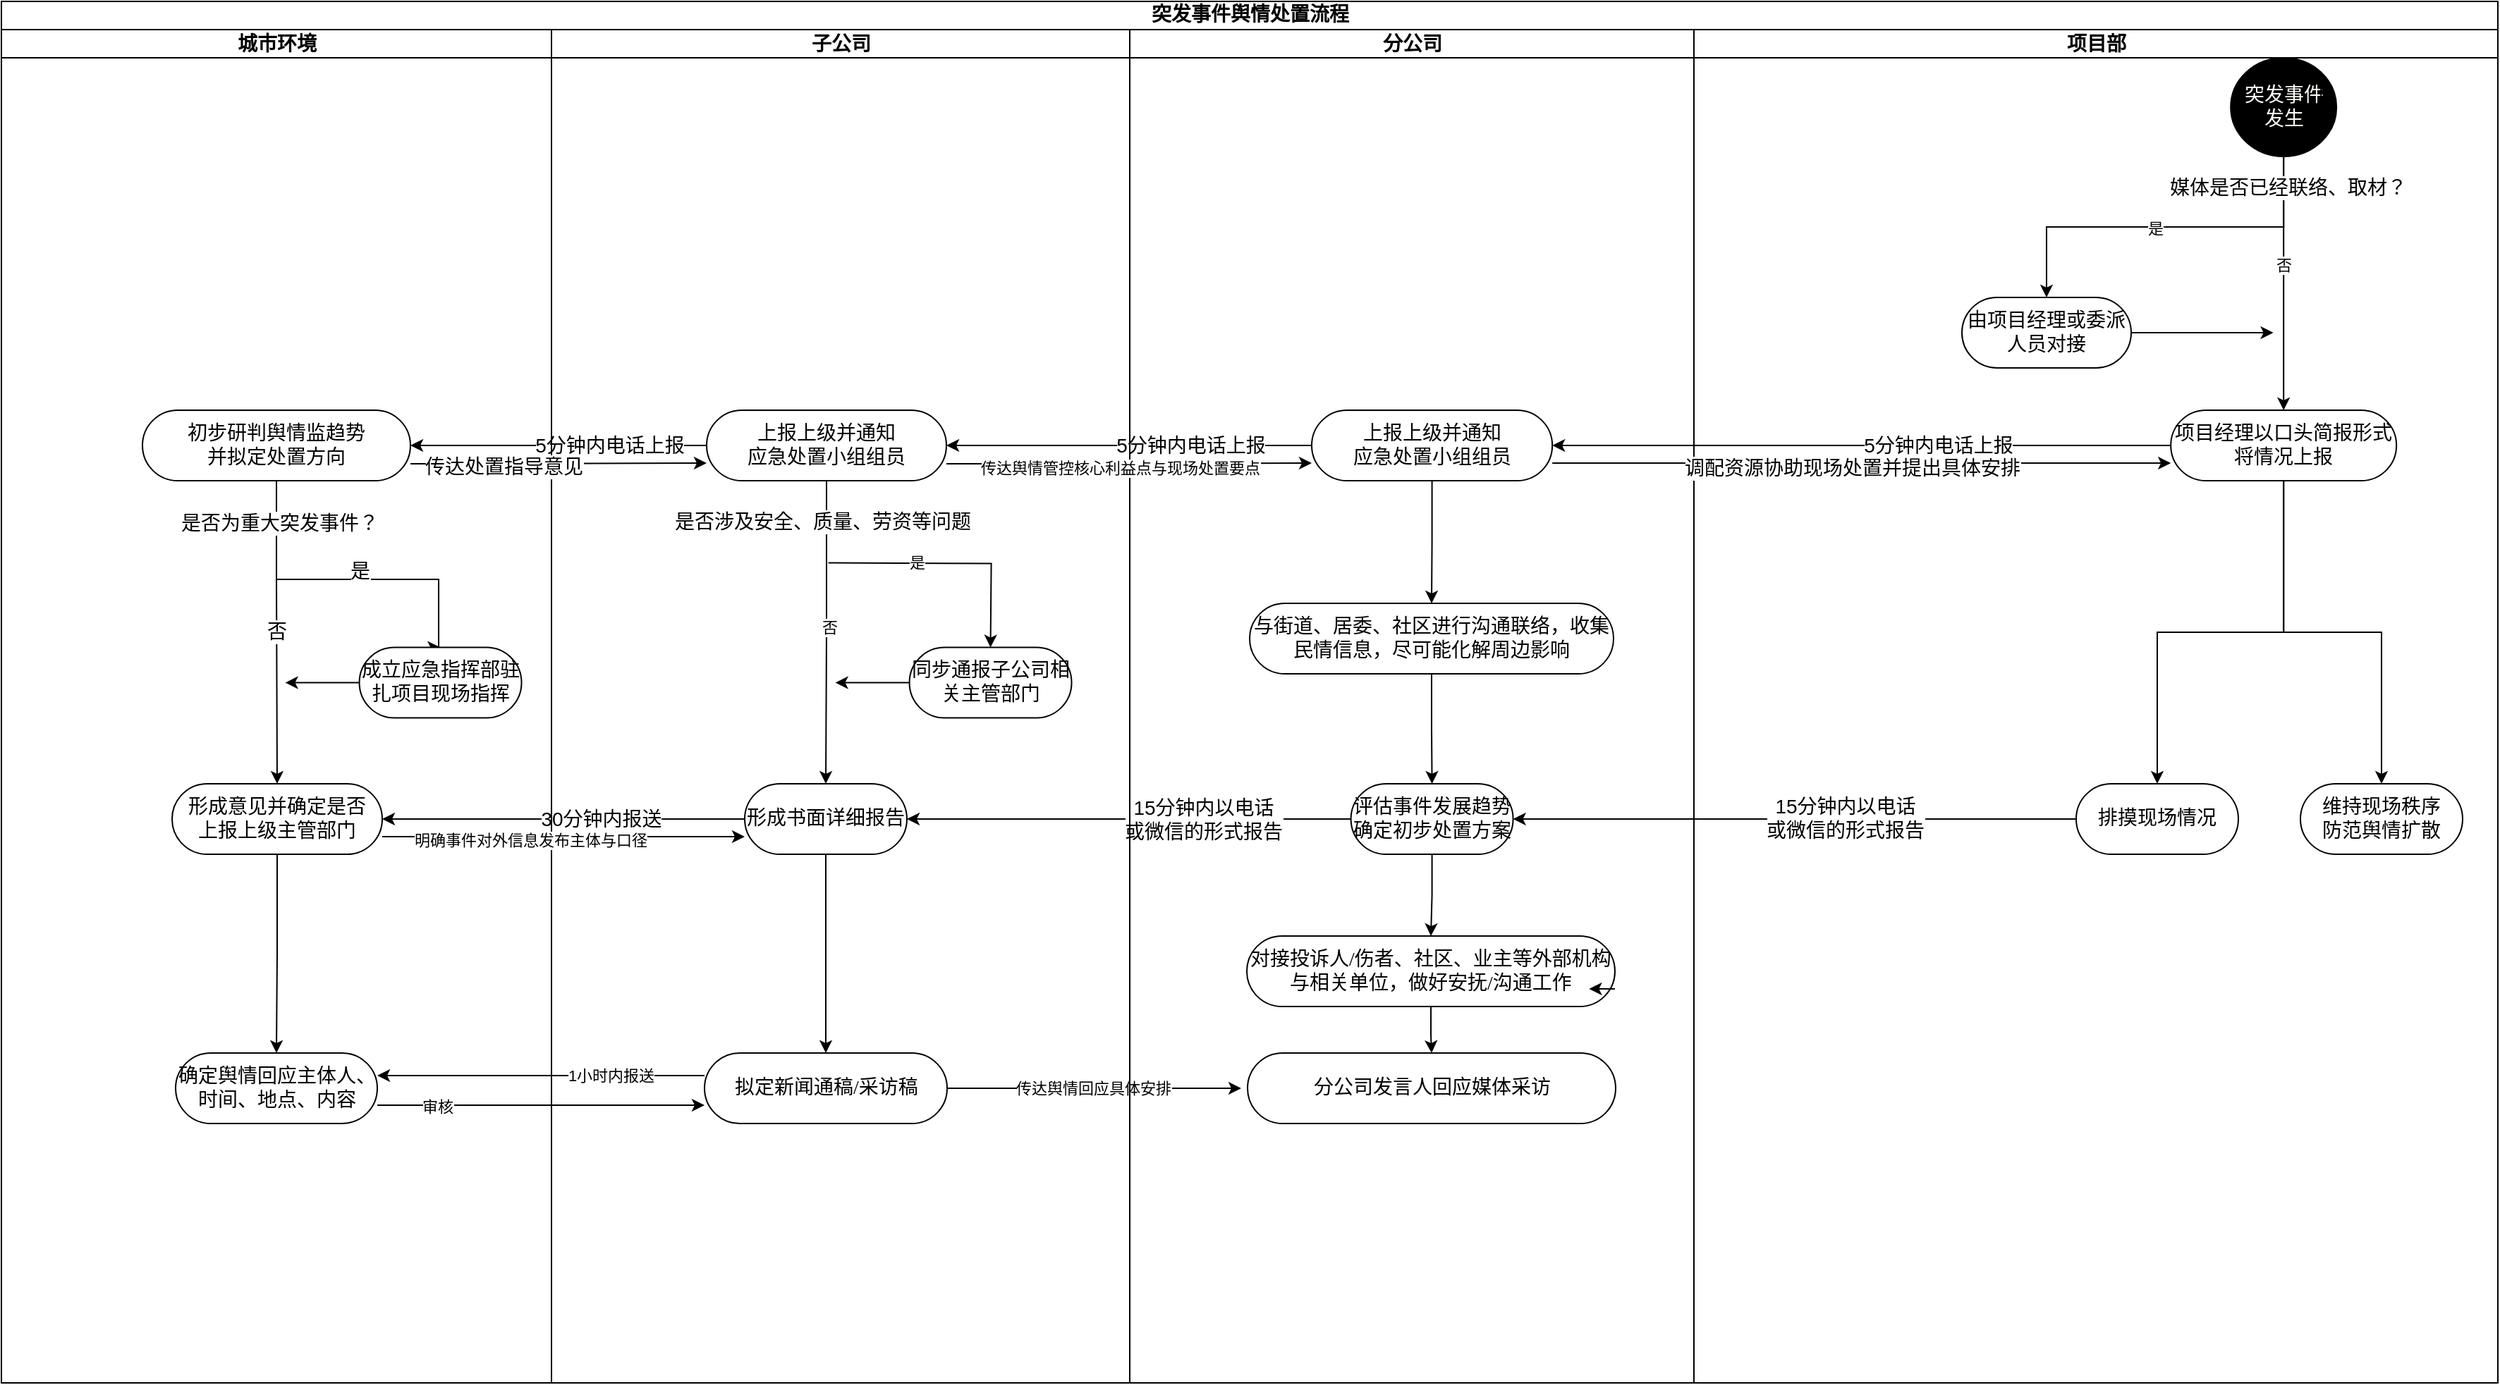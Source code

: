 <mxfile version="21.6.7" type="github">
  <diagram name="Page-1" id="0783ab3e-0a74-02c8-0abd-f7b4e66b4bec">
    <mxGraphModel dx="1644" dy="874" grid="0" gridSize="10" guides="1" tooltips="1" connect="1" arrows="1" fold="1" page="1" pageScale="1" pageWidth="850" pageHeight="1100" background="none" math="0" shadow="0">
      <root>
        <mxCell id="0" />
        <mxCell id="1" parent="0" />
        <mxCell id="1c1d494c118603dd-1" value="突发事件舆情处置流程" style="swimlane;html=1;childLayout=stackLayout;startSize=20;rounded=0;shadow=0;comic=0;labelBackgroundColor=none;strokeWidth=1;fontFamily=Verdana;fontSize=14;align=center;" parent="1" vertex="1">
          <mxGeometry x="40" y="10" width="1770" height="980" as="geometry" />
        </mxCell>
        <mxCell id="oOQ63VLb-OkWk4r61rTC-32" style="edgeStyle=orthogonalEdgeStyle;rounded=0;orthogonalLoop=1;jettySize=auto;html=1;entryX=1;entryY=0.5;entryDx=0;entryDy=0;fontSize=14;spacing=0;" parent="1c1d494c118603dd-1" source="oOQ63VLb-OkWk4r61rTC-26" target="oOQ63VLb-OkWk4r61rTC-29" edge="1">
          <mxGeometry relative="1" as="geometry" />
        </mxCell>
        <mxCell id="oOQ63VLb-OkWk4r61rTC-48" value="5分钟内电话上报" style="edgeLabel;html=1;align=center;verticalAlign=middle;resizable=0;points=[];fontSize=14;spacing=0;" parent="oOQ63VLb-OkWk4r61rTC-32" vertex="1" connectable="0">
          <mxGeometry x="-0.356" y="1" relative="1" as="geometry">
            <mxPoint x="-24" y="-1" as="offset" />
          </mxGeometry>
        </mxCell>
        <mxCell id="oOQ63VLb-OkWk4r61rTC-34" style="edgeStyle=orthogonalEdgeStyle;rounded=0;orthogonalLoop=1;jettySize=auto;html=1;exitX=0;exitY=0.5;exitDx=0;exitDy=0;entryX=1;entryY=0.5;entryDx=0;entryDy=0;fontSize=14;spacing=0;" parent="1c1d494c118603dd-1" source="oOQ63VLb-OkWk4r61rTC-30" target="oOQ63VLb-OkWk4r61rTC-31" edge="1">
          <mxGeometry relative="1" as="geometry" />
        </mxCell>
        <mxCell id="oOQ63VLb-OkWk4r61rTC-50" value="5分钟内电话上报" style="edgeLabel;html=1;align=center;verticalAlign=middle;resizable=0;points=[];fontSize=14;spacing=0;" parent="oOQ63VLb-OkWk4r61rTC-34" vertex="1" connectable="0">
          <mxGeometry x="-0.195" relative="1" as="geometry">
            <mxPoint x="15" as="offset" />
          </mxGeometry>
        </mxCell>
        <mxCell id="Tv2FIY8ql31G6wODKrf9-86" value="" style="edgeStyle=orthogonalEdgeStyle;rounded=0;orthogonalLoop=1;jettySize=auto;html=1;fontSize=14;spacing=0;" edge="1" parent="1c1d494c118603dd-1" source="oOQ63VLb-OkWk4r61rTC-29" target="oOQ63VLb-OkWk4r61rTC-30">
          <mxGeometry relative="1" as="geometry" />
        </mxCell>
        <mxCell id="Tv2FIY8ql31G6wODKrf9-89" value="5分钟内电话上报" style="edgeLabel;html=1;align=center;verticalAlign=middle;resizable=0;points=[];fontSize=14;" vertex="1" connectable="0" parent="Tv2FIY8ql31G6wODKrf9-86">
          <mxGeometry x="-0.222" y="-1" relative="1" as="geometry">
            <mxPoint x="15" y="1" as="offset" />
          </mxGeometry>
        </mxCell>
        <mxCell id="Tv2FIY8ql31G6wODKrf9-76" style="edgeStyle=orthogonalEdgeStyle;rounded=0;orthogonalLoop=1;jettySize=auto;html=1;entryX=1;entryY=0.5;entryDx=0;entryDy=0;fontSize=14;spacing=0;" edge="1" parent="1c1d494c118603dd-1" source="Tv2FIY8ql31G6wODKrf9-25" target="oOQ63VLb-OkWk4r61rTC-38">
          <mxGeometry relative="1" as="geometry" />
        </mxCell>
        <mxCell id="Tv2FIY8ql31G6wODKrf9-121" value="15分钟内以电话&lt;br style=&quot;border-color: var(--border-color); font-size: 14px;&quot;&gt;&lt;span style=&quot;border-color: var(--border-color); font-size: 14px;&quot;&gt;或微信的形式报告&lt;/span&gt;" style="edgeLabel;html=1;align=center;verticalAlign=middle;resizable=0;points=[];labelBackgroundColor=#FFFFFF;fontSize=14;" vertex="1" connectable="0" parent="Tv2FIY8ql31G6wODKrf9-76">
          <mxGeometry x="-0.142" y="-1" relative="1" as="geometry">
            <mxPoint x="30" y="1" as="offset" />
          </mxGeometry>
        </mxCell>
        <mxCell id="Tv2FIY8ql31G6wODKrf9-27" style="edgeStyle=orthogonalEdgeStyle;rounded=0;orthogonalLoop=1;jettySize=auto;html=1;entryX=1;entryY=0.5;entryDx=0;entryDy=0;fontSize=14;spacing=0;" edge="1" parent="1c1d494c118603dd-1" source="oOQ63VLb-OkWk4r61rTC-43" target="Tv2FIY8ql31G6wODKrf9-25">
          <mxGeometry relative="1" as="geometry" />
        </mxCell>
        <mxCell id="Tv2FIY8ql31G6wODKrf9-75" value="15分钟内以电话&lt;br style=&quot;font-size: 14px;&quot;&gt;或微信的形式报告" style="edgeLabel;html=1;align=center;verticalAlign=middle;resizable=0;points=[];fontSize=14;spacing=0;" vertex="1" connectable="0" parent="Tv2FIY8ql31G6wODKrf9-27">
          <mxGeometry x="-0.176" y="-1" relative="1" as="geometry">
            <mxPoint as="offset" />
          </mxGeometry>
        </mxCell>
        <mxCell id="Tv2FIY8ql31G6wODKrf9-114" value="" style="edgeStyle=orthogonalEdgeStyle;rounded=0;orthogonalLoop=1;jettySize=auto;html=1;" edge="1" parent="1c1d494c118603dd-1" source="oOQ63VLb-OkWk4r61rTC-38" target="Tv2FIY8ql31G6wODKrf9-28">
          <mxGeometry relative="1" as="geometry">
            <mxPoint x="619.5" y="610.0" as="targetPoint" />
            <mxPoint x="957.5" y="610" as="sourcePoint" />
          </mxGeometry>
        </mxCell>
        <mxCell id="Tv2FIY8ql31G6wODKrf9-115" value="30分钟内报送" style="edgeLabel;html=1;align=center;verticalAlign=middle;resizable=0;points=[];fontSize=14;" vertex="1" connectable="0" parent="Tv2FIY8ql31G6wODKrf9-114">
          <mxGeometry x="-0.363" relative="1" as="geometry">
            <mxPoint x="-20" as="offset" />
          </mxGeometry>
        </mxCell>
        <mxCell id="1c1d494c118603dd-2" value="城市环境" style="swimlane;html=1;startSize=20;fontSize=14;" parent="1c1d494c118603dd-1" vertex="1">
          <mxGeometry y="20" width="390" height="960" as="geometry" />
        </mxCell>
        <mxCell id="oOQ63VLb-OkWk4r61rTC-39" style="edgeStyle=orthogonalEdgeStyle;rounded=0;orthogonalLoop=1;jettySize=auto;html=1;entryX=0.5;entryY=0;entryDx=0;entryDy=0;exitX=0.5;exitY=1;exitDx=0;exitDy=0;fontSize=14;spacing=0;" parent="1c1d494c118603dd-2" target="oOQ63VLb-OkWk4r61rTC-35" edge="1">
          <mxGeometry relative="1" as="geometry">
            <Array as="points">
              <mxPoint x="195" y="390" />
              <mxPoint x="310" y="390" />
            </Array>
            <mxPoint x="195" y="270" as="sourcePoint" />
            <mxPoint x="310" y="390" as="targetPoint" />
          </mxGeometry>
        </mxCell>
        <mxCell id="oOQ63VLb-OkWk4r61rTC-55" value="是" style="edgeLabel;html=1;align=center;verticalAlign=middle;resizable=0;points=[];fontSize=14;spacing=0;" parent="oOQ63VLb-OkWk4r61rTC-39" vertex="1" connectable="0">
          <mxGeometry x="0.465" y="2" relative="1" as="geometry">
            <mxPoint x="-30" y="-4" as="offset" />
          </mxGeometry>
        </mxCell>
        <mxCell id="oOQ63VLb-OkWk4r61rTC-31" value="初步研判舆情监趋势&lt;br&gt;并拟定处置方向" style="rounded=1;whiteSpace=wrap;html=1;shadow=0;comic=0;labelBackgroundColor=none;strokeWidth=1;fontFamily=Verdana;fontSize=14;align=center;arcSize=50;spacing=0;" parent="1c1d494c118603dd-2" vertex="1">
          <mxGeometry x="100" y="270" width="190" height="50" as="geometry" />
        </mxCell>
        <mxCell id="Tv2FIY8ql31G6wODKrf9-119" style="edgeStyle=orthogonalEdgeStyle;rounded=0;orthogonalLoop=1;jettySize=auto;html=1;" edge="1" parent="1c1d494c118603dd-2" source="oOQ63VLb-OkWk4r61rTC-35">
          <mxGeometry relative="1" as="geometry">
            <mxPoint x="201.27" y="463.28" as="targetPoint" />
          </mxGeometry>
        </mxCell>
        <mxCell id="oOQ63VLb-OkWk4r61rTC-35" value="成立应急指挥部驻扎项目现场指挥" style="rounded=1;whiteSpace=wrap;html=1;shadow=0;comic=0;labelBackgroundColor=none;strokeWidth=1;fontFamily=Verdana;fontSize=14;align=center;arcSize=50;spacing=0;" parent="1c1d494c118603dd-2" vertex="1">
          <mxGeometry x="253.77" y="438.28" width="115" height="50" as="geometry" />
        </mxCell>
        <mxCell id="Tv2FIY8ql31G6wODKrf9-157" style="edgeStyle=orthogonalEdgeStyle;rounded=0;orthogonalLoop=1;jettySize=auto;html=1;exitX=0.5;exitY=1;exitDx=0;exitDy=0;entryX=0.5;entryY=0;entryDx=0;entryDy=0;" edge="1" parent="1c1d494c118603dd-2" source="Tv2FIY8ql31G6wODKrf9-28" target="Tv2FIY8ql31G6wODKrf9-156">
          <mxGeometry relative="1" as="geometry" />
        </mxCell>
        <mxCell id="Tv2FIY8ql31G6wODKrf9-28" value="形成意见并确定是否&lt;br style=&quot;border-color: var(--border-color);&quot;&gt;上报上级主管部门" style="rounded=1;whiteSpace=wrap;html=1;shadow=0;comic=0;labelBackgroundColor=none;strokeWidth=1;fontFamily=Verdana;fontSize=14;align=center;arcSize=50;spacing=0;" vertex="1" parent="1c1d494c118603dd-2">
          <mxGeometry x="121" y="535" width="149" height="50" as="geometry" />
        </mxCell>
        <mxCell id="oOQ63VLb-OkWk4r61rTC-53" style="edgeStyle=orthogonalEdgeStyle;rounded=0;orthogonalLoop=1;jettySize=auto;html=1;entryX=0.5;entryY=0;entryDx=0;entryDy=0;fontSize=14;spacing=0;exitX=0.5;exitY=1;exitDx=0;exitDy=0;" parent="1c1d494c118603dd-2" source="oOQ63VLb-OkWk4r61rTC-31" target="Tv2FIY8ql31G6wODKrf9-28" edge="1">
          <mxGeometry relative="1" as="geometry">
            <mxPoint x="125" y="667" as="targetPoint" />
            <Array as="points">
              <mxPoint x="195" y="390" />
              <mxPoint x="195" y="390" />
            </Array>
          </mxGeometry>
        </mxCell>
        <mxCell id="oOQ63VLb-OkWk4r61rTC-54" value="是否为重大突发事件？" style="edgeLabel;html=1;align=center;verticalAlign=middle;resizable=0;points=[];fontSize=14;spacing=0;" parent="oOQ63VLb-OkWk4r61rTC-53" vertex="1" connectable="0">
          <mxGeometry x="-0.778" y="2" relative="1" as="geometry">
            <mxPoint y="6" as="offset" />
          </mxGeometry>
        </mxCell>
        <mxCell id="oOQ63VLb-OkWk4r61rTC-56" value="否" style="edgeLabel;html=1;align=center;verticalAlign=middle;resizable=0;points=[];fontSize=14;spacing=0;" parent="oOQ63VLb-OkWk4r61rTC-53" vertex="1" connectable="0">
          <mxGeometry x="0.18" y="1" relative="1" as="geometry">
            <mxPoint x="-2" y="-20" as="offset" />
          </mxGeometry>
        </mxCell>
        <mxCell id="Tv2FIY8ql31G6wODKrf9-156" value="确定舆情回应主体人、时间、地点、内容" style="rounded=1;whiteSpace=wrap;html=1;shadow=0;comic=0;labelBackgroundColor=none;strokeWidth=1;fontFamily=Verdana;fontSize=14;align=center;arcSize=50;spacing=0;" vertex="1" parent="1c1d494c118603dd-2">
          <mxGeometry x="123.5" y="726" width="143" height="50" as="geometry" />
        </mxCell>
        <mxCell id="1c1d494c118603dd-3" value="子公司" style="swimlane;html=1;startSize=20;fontSize=14;" parent="1c1d494c118603dd-1" vertex="1">
          <mxGeometry x="390" y="20" width="410" height="960" as="geometry" />
        </mxCell>
        <mxCell id="Tv2FIY8ql31G6wODKrf9-10" style="edgeStyle=orthogonalEdgeStyle;rounded=0;orthogonalLoop=1;jettySize=auto;html=1;entryX=0.5;entryY=0;entryDx=0;entryDy=0;fontSize=14;spacing=0;" edge="1" parent="1c1d494c118603dd-3" source="oOQ63VLb-OkWk4r61rTC-30" target="oOQ63VLb-OkWk4r61rTC-38">
          <mxGeometry relative="1" as="geometry" />
        </mxCell>
        <mxCell id="Tv2FIY8ql31G6wODKrf9-92" value="是否涉及安全、质量、劳资等问题" style="edgeLabel;html=1;align=center;verticalAlign=middle;resizable=0;points=[];fontSize=14;" vertex="1" connectable="0" parent="Tv2FIY8ql31G6wODKrf9-10">
          <mxGeometry x="-0.731" y="-3" relative="1" as="geometry">
            <mxPoint as="offset" />
          </mxGeometry>
        </mxCell>
        <mxCell id="Tv2FIY8ql31G6wODKrf9-94" value="否" style="edgeLabel;html=1;align=center;verticalAlign=middle;resizable=0;points=[];" vertex="1" connectable="0" parent="Tv2FIY8ql31G6wODKrf9-10">
          <mxGeometry x="0.233" relative="1" as="geometry">
            <mxPoint x="2" y="-29" as="offset" />
          </mxGeometry>
        </mxCell>
        <mxCell id="Tv2FIY8ql31G6wODKrf9-91" style="edgeStyle=orthogonalEdgeStyle;rounded=0;orthogonalLoop=1;jettySize=auto;html=1;" edge="1" parent="1c1d494c118603dd-3">
          <mxGeometry relative="1" as="geometry">
            <mxPoint x="196.27" y="378.28" as="sourcePoint" />
            <mxPoint x="311.27" y="438.28" as="targetPoint" />
          </mxGeometry>
        </mxCell>
        <mxCell id="Tv2FIY8ql31G6wODKrf9-93" value="是" style="edgeLabel;html=1;align=center;verticalAlign=middle;resizable=0;points=[];" vertex="1" connectable="0" parent="Tv2FIY8ql31G6wODKrf9-91">
          <mxGeometry x="-0.291" y="1" relative="1" as="geometry">
            <mxPoint as="offset" />
          </mxGeometry>
        </mxCell>
        <mxCell id="oOQ63VLb-OkWk4r61rTC-30" value="上报上级并通知&lt;br style=&quot;border-color: var(--border-color);&quot;&gt;应急处置小组组员" style="rounded=1;whiteSpace=wrap;html=1;shadow=0;comic=0;labelBackgroundColor=none;strokeWidth=1;fontFamily=Verdana;fontSize=14;align=center;arcSize=50;spacing=0;" parent="1c1d494c118603dd-3" vertex="1">
          <mxGeometry x="110" y="270" width="170" height="50" as="geometry" />
        </mxCell>
        <mxCell id="Tv2FIY8ql31G6wODKrf9-103" style="edgeStyle=orthogonalEdgeStyle;rounded=0;orthogonalLoop=1;jettySize=auto;html=1;" edge="1" parent="1c1d494c118603dd-3" source="oOQ63VLb-OkWk4r61rTC-38" target="Tv2FIY8ql31G6wODKrf9-101">
          <mxGeometry relative="1" as="geometry" />
        </mxCell>
        <mxCell id="oOQ63VLb-OkWk4r61rTC-38" value="形成书面详细报告" style="rounded=1;whiteSpace=wrap;html=1;shadow=0;comic=0;labelBackgroundColor=none;strokeWidth=1;fontFamily=Verdana;fontSize=14;align=center;arcSize=50;spacing=0;" parent="1c1d494c118603dd-3" vertex="1">
          <mxGeometry x="137" y="535" width="115" height="50" as="geometry" />
        </mxCell>
        <mxCell id="Tv2FIY8ql31G6wODKrf9-120" style="edgeStyle=orthogonalEdgeStyle;rounded=0;orthogonalLoop=1;jettySize=auto;html=1;" edge="1" parent="1c1d494c118603dd-3" source="Tv2FIY8ql31G6wODKrf9-85">
          <mxGeometry relative="1" as="geometry">
            <mxPoint x="201.27" y="463.28" as="targetPoint" />
          </mxGeometry>
        </mxCell>
        <mxCell id="Tv2FIY8ql31G6wODKrf9-85" value="同步通报子公司相关主管部门" style="rounded=1;whiteSpace=wrap;html=1;shadow=0;comic=0;labelBackgroundColor=none;strokeWidth=1;fontFamily=Verdana;fontSize=14;align=center;arcSize=50;spacing=0;" vertex="1" parent="1c1d494c118603dd-3">
          <mxGeometry x="253.77" y="438.28" width="115" height="50" as="geometry" />
        </mxCell>
        <mxCell id="Tv2FIY8ql31G6wODKrf9-154" style="edgeStyle=orthogonalEdgeStyle;rounded=0;orthogonalLoop=1;jettySize=auto;html=1;" edge="1" parent="1c1d494c118603dd-3" source="Tv2FIY8ql31G6wODKrf9-101">
          <mxGeometry relative="1" as="geometry">
            <mxPoint x="489" y="751" as="targetPoint" />
          </mxGeometry>
        </mxCell>
        <mxCell id="Tv2FIY8ql31G6wODKrf9-166" value="传达舆情回应具体安排" style="edgeLabel;html=1;align=center;verticalAlign=middle;resizable=0;points=[];" vertex="1" connectable="0" parent="Tv2FIY8ql31G6wODKrf9-154">
          <mxGeometry x="-0.302" y="-3" relative="1" as="geometry">
            <mxPoint x="30" y="-3" as="offset" />
          </mxGeometry>
        </mxCell>
        <mxCell id="Tv2FIY8ql31G6wODKrf9-101" value="拟定新闻通稿/采访稿" style="rounded=1;whiteSpace=wrap;html=1;shadow=0;comic=0;labelBackgroundColor=none;strokeWidth=1;fontFamily=Verdana;fontSize=14;align=center;arcSize=50;spacing=0;" vertex="1" parent="1c1d494c118603dd-3">
          <mxGeometry x="108.5" y="726" width="172" height="50" as="geometry" />
        </mxCell>
        <mxCell id="Tv2FIY8ql31G6wODKrf9-159" style="edgeStyle=orthogonalEdgeStyle;rounded=0;orthogonalLoop=1;jettySize=auto;html=1;exitX=0;exitY=0.75;exitDx=0;exitDy=0;entryX=1;entryY=0.75;entryDx=0;entryDy=0;" edge="1" parent="1c1d494c118603dd-3">
          <mxGeometry relative="1" as="geometry">
            <mxPoint x="108.5" y="742" as="sourcePoint" />
            <mxPoint x="-123.5" y="742" as="targetPoint" />
          </mxGeometry>
        </mxCell>
        <mxCell id="Tv2FIY8ql31G6wODKrf9-160" value="1小时内报送" style="edgeLabel;html=1;align=center;verticalAlign=middle;resizable=0;points=[];" vertex="1" connectable="0" parent="Tv2FIY8ql31G6wODKrf9-159">
          <mxGeometry x="0.136" y="1" relative="1" as="geometry">
            <mxPoint x="65" y="-1" as="offset" />
          </mxGeometry>
        </mxCell>
        <mxCell id="Tv2FIY8ql31G6wODKrf9-164" style="edgeStyle=orthogonalEdgeStyle;rounded=0;orthogonalLoop=1;jettySize=auto;html=1;exitX=1;exitY=0.5;exitDx=0;exitDy=0;entryX=0;entryY=0.5;entryDx=0;entryDy=0;" edge="1" parent="1c1d494c118603dd-3">
          <mxGeometry relative="1" as="geometry">
            <mxPoint x="-123.5" y="763" as="sourcePoint" />
            <mxPoint x="108.5" y="763" as="targetPoint" />
          </mxGeometry>
        </mxCell>
        <mxCell id="Tv2FIY8ql31G6wODKrf9-165" value="审核" style="edgeLabel;html=1;align=center;verticalAlign=middle;resizable=0;points=[];" vertex="1" connectable="0" parent="Tv2FIY8ql31G6wODKrf9-164">
          <mxGeometry x="0.233" y="-5" relative="1" as="geometry">
            <mxPoint x="-101" y="-4" as="offset" />
          </mxGeometry>
        </mxCell>
        <mxCell id="1c1d494c118603dd-4" value="分公司" style="swimlane;html=1;startSize=20;fontSize=14;" parent="1c1d494c118603dd-1" vertex="1">
          <mxGeometry x="800" y="20" width="400" height="960" as="geometry">
            <mxRectangle x="500" y="20" width="40" height="970" as="alternateBounds" />
          </mxGeometry>
        </mxCell>
        <mxCell id="Tv2FIY8ql31G6wODKrf9-146" style="edgeStyle=orthogonalEdgeStyle;rounded=0;orthogonalLoop=1;jettySize=auto;html=1;entryX=0.5;entryY=0;entryDx=0;entryDy=0;" edge="1" parent="1c1d494c118603dd-4" source="oOQ63VLb-OkWk4r61rTC-29" target="Tv2FIY8ql31G6wODKrf9-145">
          <mxGeometry relative="1" as="geometry" />
        </mxCell>
        <mxCell id="oOQ63VLb-OkWk4r61rTC-29" value="上报上级并通知&lt;br&gt;应急处置小组组员" style="rounded=1;whiteSpace=wrap;html=1;shadow=0;comic=0;labelBackgroundColor=none;strokeWidth=1;fontFamily=Verdana;fontSize=14;align=center;arcSize=50;spacing=0;" parent="1c1d494c118603dd-4" vertex="1">
          <mxGeometry x="129" y="270" width="170.59" height="50" as="geometry" />
        </mxCell>
        <mxCell id="Tv2FIY8ql31G6wODKrf9-106" style="edgeStyle=orthogonalEdgeStyle;rounded=0;orthogonalLoop=1;jettySize=auto;html=1;exitX=0.5;exitY=1;exitDx=0;exitDy=0;entryX=0.5;entryY=0;entryDx=0;entryDy=0;" edge="1" parent="1c1d494c118603dd-4" source="Tv2FIY8ql31G6wODKrf9-25" target="Tv2FIY8ql31G6wODKrf9-104">
          <mxGeometry relative="1" as="geometry" />
        </mxCell>
        <mxCell id="Tv2FIY8ql31G6wODKrf9-25" value="评估事件发展趋势&lt;br style=&quot;border-color: var(--border-color);&quot;&gt;确定初步处置方案" style="rounded=1;whiteSpace=wrap;html=1;shadow=0;comic=0;labelBackgroundColor=none;strokeWidth=1;fontFamily=Verdana;fontSize=14;align=center;arcSize=50;spacing=0;" vertex="1" parent="1c1d494c118603dd-4">
          <mxGeometry x="156.8" y="535" width="115" height="50" as="geometry" />
        </mxCell>
        <mxCell id="Tv2FIY8ql31G6wODKrf9-169" style="edgeStyle=orthogonalEdgeStyle;rounded=0;orthogonalLoop=1;jettySize=auto;html=1;entryX=0.5;entryY=0;entryDx=0;entryDy=0;" edge="1" parent="1c1d494c118603dd-4" source="Tv2FIY8ql31G6wODKrf9-104" target="Tv2FIY8ql31G6wODKrf9-167">
          <mxGeometry relative="1" as="geometry" />
        </mxCell>
        <mxCell id="Tv2FIY8ql31G6wODKrf9-104" value="对接投诉人/伤者、社区、业主等外部机构与相关单位，做好安抚/沟通工作" style="rounded=1;whiteSpace=wrap;html=1;shadow=0;comic=0;labelBackgroundColor=none;strokeWidth=1;fontFamily=Verdana;fontSize=14;align=center;arcSize=50;spacing=0;" vertex="1" parent="1c1d494c118603dd-4">
          <mxGeometry x="83" y="643" width="261" height="50" as="geometry" />
        </mxCell>
        <mxCell id="Tv2FIY8ql31G6wODKrf9-122" style="edgeStyle=orthogonalEdgeStyle;rounded=0;orthogonalLoop=1;jettySize=auto;html=1;exitX=1;exitY=0.75;exitDx=0;exitDy=0;entryX=0.93;entryY=0.737;entryDx=0;entryDy=0;entryPerimeter=0;" edge="1" parent="1c1d494c118603dd-4" source="Tv2FIY8ql31G6wODKrf9-104" target="Tv2FIY8ql31G6wODKrf9-104">
          <mxGeometry relative="1" as="geometry" />
        </mxCell>
        <mxCell id="Tv2FIY8ql31G6wODKrf9-144" style="edgeStyle=orthogonalEdgeStyle;rounded=0;orthogonalLoop=1;jettySize=auto;html=1;entryX=0.5;entryY=0;entryDx=0;entryDy=0;exitX=0.5;exitY=1;exitDx=0;exitDy=0;" edge="1" parent="1c1d494c118603dd-4" source="Tv2FIY8ql31G6wODKrf9-145" target="Tv2FIY8ql31G6wODKrf9-25">
          <mxGeometry relative="1" as="geometry">
            <mxPoint x="303.429" y="454" as="sourcePoint" />
          </mxGeometry>
        </mxCell>
        <mxCell id="Tv2FIY8ql31G6wODKrf9-145" value="与街道、居委、社区进行沟通联络，收集民情信息，尽可能化解周边影响" style="rounded=1;whiteSpace=wrap;html=1;shadow=0;comic=0;labelBackgroundColor=none;strokeWidth=1;fontFamily=Verdana;fontSize=14;align=center;arcSize=50;spacing=0;" vertex="1" parent="1c1d494c118603dd-4">
          <mxGeometry x="85" y="407" width="258" height="50" as="geometry" />
        </mxCell>
        <mxCell id="Tv2FIY8ql31G6wODKrf9-167" value="分公司发言人回应媒体采访" style="rounded=1;whiteSpace=wrap;html=1;shadow=0;comic=0;labelBackgroundColor=none;strokeWidth=1;fontFamily=Verdana;fontSize=14;align=center;arcSize=50;spacing=0;" vertex="1" parent="1c1d494c118603dd-4">
          <mxGeometry x="83.5" y="726" width="261" height="50" as="geometry" />
        </mxCell>
        <mxCell id="oOQ63VLb-OkWk4r61rTC-21" value="项目部" style="swimlane;html=1;startSize=20;fontSize=14;" parent="1c1d494c118603dd-1" vertex="1">
          <mxGeometry x="1200" y="20" width="570" height="960" as="geometry">
            <mxRectangle x="500" y="20" width="40" height="970" as="alternateBounds" />
          </mxGeometry>
        </mxCell>
        <mxCell id="oOQ63VLb-OkWk4r61rTC-28" style="edgeStyle=orthogonalEdgeStyle;rounded=0;orthogonalLoop=1;jettySize=auto;html=1;entryX=0.5;entryY=0;entryDx=0;entryDy=0;fontSize=14;spacing=0;" parent="oOQ63VLb-OkWk4r61rTC-21" source="60571a20871a0731-4" target="oOQ63VLb-OkWk4r61rTC-26" edge="1">
          <mxGeometry relative="1" as="geometry" />
        </mxCell>
        <mxCell id="Tv2FIY8ql31G6wODKrf9-113" value="否" style="edgeLabel;html=1;align=center;verticalAlign=middle;resizable=0;points=[];" vertex="1" connectable="0" parent="oOQ63VLb-OkWk4r61rTC-28">
          <mxGeometry x="-0.143" relative="1" as="geometry">
            <mxPoint as="offset" />
          </mxGeometry>
        </mxCell>
        <mxCell id="Tv2FIY8ql31G6wODKrf9-110" style="edgeStyle=orthogonalEdgeStyle;rounded=0;orthogonalLoop=1;jettySize=auto;html=1;entryX=0.5;entryY=0;entryDx=0;entryDy=0;" edge="1" parent="oOQ63VLb-OkWk4r61rTC-21" source="60571a20871a0731-4" target="Tv2FIY8ql31G6wODKrf9-108">
          <mxGeometry relative="1" as="geometry">
            <Array as="points">
              <mxPoint x="418" y="140" />
              <mxPoint x="250" y="140" />
            </Array>
          </mxGeometry>
        </mxCell>
        <mxCell id="Tv2FIY8ql31G6wODKrf9-111" value="&lt;font style=&quot;font-size: 14px;&quot;&gt;媒体是否已经联络、取材？&lt;/font&gt;" style="edgeLabel;html=1;align=center;verticalAlign=middle;resizable=0;points=[];" vertex="1" connectable="0" parent="Tv2FIY8ql31G6wODKrf9-110">
          <mxGeometry x="-0.84" y="3" relative="1" as="geometry">
            <mxPoint as="offset" />
          </mxGeometry>
        </mxCell>
        <mxCell id="Tv2FIY8ql31G6wODKrf9-112" value="是" style="edgeLabel;html=1;align=center;verticalAlign=middle;resizable=0;points=[];" vertex="1" connectable="0" parent="Tv2FIY8ql31G6wODKrf9-110">
          <mxGeometry x="0.057" y="1" relative="1" as="geometry">
            <mxPoint as="offset" />
          </mxGeometry>
        </mxCell>
        <mxCell id="60571a20871a0731-4" value="&lt;font color=&quot;#fbfff7&quot; style=&quot;font-size: 14px;&quot;&gt;突发事件&lt;br&gt;发生&lt;/font&gt;" style="ellipse;whiteSpace=wrap;html=1;rounded=0;shadow=0;comic=0;labelBackgroundColor=none;strokeWidth=1;fillColor=#000000;fontFamily=Verdana;fontSize=14;align=center;spacing=0;" parent="oOQ63VLb-OkWk4r61rTC-21" vertex="1">
          <mxGeometry x="380.59" y="20" width="75" height="70" as="geometry" />
        </mxCell>
        <mxCell id="oOQ63VLb-OkWk4r61rTC-2" style="edgeStyle=orthogonalEdgeStyle;rounded=0;orthogonalLoop=1;jettySize=auto;html=1;exitX=1;exitY=0.5;exitDx=0;exitDy=0;entryX=1;entryY=0;entryDx=0;entryDy=0;fontSize=14;spacing=0;" parent="oOQ63VLb-OkWk4r61rTC-21" source="60571a20871a0731-4" target="60571a20871a0731-4" edge="1">
          <mxGeometry relative="1" as="geometry" />
        </mxCell>
        <mxCell id="Tv2FIY8ql31G6wODKrf9-20" style="edgeStyle=orthogonalEdgeStyle;rounded=0;orthogonalLoop=1;jettySize=auto;html=1;entryX=0.5;entryY=0;entryDx=0;entryDy=0;fontSize=14;spacing=0;" edge="1" parent="oOQ63VLb-OkWk4r61rTC-21" source="oOQ63VLb-OkWk4r61rTC-26" target="oOQ63VLb-OkWk4r61rTC-43">
          <mxGeometry relative="1" as="geometry" />
        </mxCell>
        <mxCell id="Tv2FIY8ql31G6wODKrf9-152" style="edgeStyle=orthogonalEdgeStyle;rounded=0;orthogonalLoop=1;jettySize=auto;html=1;exitX=0.5;exitY=1;exitDx=0;exitDy=0;entryX=0.5;entryY=0;entryDx=0;entryDy=0;" edge="1" parent="oOQ63VLb-OkWk4r61rTC-21" source="oOQ63VLb-OkWk4r61rTC-26" target="Tv2FIY8ql31G6wODKrf9-151">
          <mxGeometry relative="1" as="geometry" />
        </mxCell>
        <mxCell id="oOQ63VLb-OkWk4r61rTC-26" value="项目经理以口头简报形式将情况上报" style="rounded=1;whiteSpace=wrap;html=1;shadow=0;comic=0;labelBackgroundColor=none;strokeWidth=1;fontFamily=Verdana;fontSize=14;align=center;arcSize=50;spacing=0;" parent="oOQ63VLb-OkWk4r61rTC-21" vertex="1">
          <mxGeometry x="338.09" y="270" width="160" height="50" as="geometry" />
        </mxCell>
        <mxCell id="oOQ63VLb-OkWk4r61rTC-43" value="排摸现场情况" style="rounded=1;whiteSpace=wrap;html=1;shadow=0;comic=0;labelBackgroundColor=none;strokeWidth=1;fontFamily=Verdana;fontSize=14;align=center;arcSize=50;spacing=0;" parent="oOQ63VLb-OkWk4r61rTC-21" vertex="1">
          <mxGeometry x="271" y="535" width="115" height="50" as="geometry" />
        </mxCell>
        <mxCell id="Tv2FIY8ql31G6wODKrf9-150" style="edgeStyle=orthogonalEdgeStyle;rounded=0;orthogonalLoop=1;jettySize=auto;html=1;" edge="1" parent="oOQ63VLb-OkWk4r61rTC-21" source="Tv2FIY8ql31G6wODKrf9-108">
          <mxGeometry relative="1" as="geometry">
            <mxPoint x="410.8" y="215" as="targetPoint" />
          </mxGeometry>
        </mxCell>
        <mxCell id="Tv2FIY8ql31G6wODKrf9-108" value="由项目经理或委派人员对接" style="rounded=1;whiteSpace=wrap;html=1;shadow=0;comic=0;labelBackgroundColor=none;strokeWidth=1;fontFamily=Verdana;fontSize=14;align=center;arcSize=50;spacing=0;" vertex="1" parent="oOQ63VLb-OkWk4r61rTC-21">
          <mxGeometry x="190" y="190" width="120" height="50" as="geometry" />
        </mxCell>
        <mxCell id="Tv2FIY8ql31G6wODKrf9-151" value="维持现场秩序&lt;br style=&quot;font-size: 14px;&quot;&gt;防范舆情扩散" style="rounded=1;whiteSpace=wrap;html=1;shadow=0;comic=0;labelBackgroundColor=none;strokeWidth=1;fontFamily=Verdana;fontSize=14;align=center;arcSize=50;spacing=0;" vertex="1" parent="oOQ63VLb-OkWk4r61rTC-21">
          <mxGeometry x="430.0" y="535" width="115" height="50" as="geometry" />
        </mxCell>
        <mxCell id="Tv2FIY8ql31G6wODKrf9-129" style="edgeStyle=orthogonalEdgeStyle;rounded=0;orthogonalLoop=1;jettySize=auto;html=1;entryX=0;entryY=0.75;entryDx=0;entryDy=0;" edge="1" parent="1c1d494c118603dd-1" source="oOQ63VLb-OkWk4r61rTC-31" target="oOQ63VLb-OkWk4r61rTC-30">
          <mxGeometry relative="1" as="geometry">
            <Array as="points">
              <mxPoint x="343" y="328" />
              <mxPoint x="343" y="328" />
            </Array>
          </mxGeometry>
        </mxCell>
        <mxCell id="Tv2FIY8ql31G6wODKrf9-130" value="传达处置指导意见" style="edgeLabel;html=1;align=center;verticalAlign=middle;resizable=0;points=[];fontSize=14;" vertex="1" connectable="0" parent="Tv2FIY8ql31G6wODKrf9-129">
          <mxGeometry x="0.166" y="-4" relative="1" as="geometry">
            <mxPoint x="-57" y="-2" as="offset" />
          </mxGeometry>
        </mxCell>
        <mxCell id="Tv2FIY8ql31G6wODKrf9-135" style="edgeStyle=orthogonalEdgeStyle;rounded=0;orthogonalLoop=1;jettySize=auto;html=1;entryX=0;entryY=0.75;entryDx=0;entryDy=0;" edge="1" parent="1c1d494c118603dd-1" source="oOQ63VLb-OkWk4r61rTC-30" target="oOQ63VLb-OkWk4r61rTC-29">
          <mxGeometry relative="1" as="geometry">
            <Array as="points">
              <mxPoint x="745" y="328" />
              <mxPoint x="745" y="328" />
            </Array>
          </mxGeometry>
        </mxCell>
        <mxCell id="Tv2FIY8ql31G6wODKrf9-138" value="传达舆情管控核心利益点与现场处置要点" style="edgeLabel;html=1;align=center;verticalAlign=middle;resizable=0;points=[];" vertex="1" connectable="0" parent="Tv2FIY8ql31G6wODKrf9-135">
          <mxGeometry x="-0.536" y="2" relative="1" as="geometry">
            <mxPoint x="63" y="5" as="offset" />
          </mxGeometry>
        </mxCell>
        <mxCell id="Tv2FIY8ql31G6wODKrf9-139" style="edgeStyle=orthogonalEdgeStyle;rounded=0;orthogonalLoop=1;jettySize=auto;html=1;exitX=1;exitY=0.75;exitDx=0;exitDy=0;entryX=0;entryY=0.75;entryDx=0;entryDy=0;" edge="1" parent="1c1d494c118603dd-1" source="oOQ63VLb-OkWk4r61rTC-29" target="oOQ63VLb-OkWk4r61rTC-26">
          <mxGeometry relative="1" as="geometry" />
        </mxCell>
        <mxCell id="Tv2FIY8ql31G6wODKrf9-140" value="调配资源协助现场处置并提出具体安排" style="edgeLabel;html=1;align=center;verticalAlign=middle;resizable=0;points=[];fontSize=14;" vertex="1" connectable="0" parent="Tv2FIY8ql31G6wODKrf9-139">
          <mxGeometry x="-0.392" y="-3" relative="1" as="geometry">
            <mxPoint x="79" as="offset" />
          </mxGeometry>
        </mxCell>
        <mxCell id="Tv2FIY8ql31G6wODKrf9-161" style="edgeStyle=orthogonalEdgeStyle;rounded=0;orthogonalLoop=1;jettySize=auto;html=1;exitX=1;exitY=0.75;exitDx=0;exitDy=0;entryX=0;entryY=0.75;entryDx=0;entryDy=0;" edge="1" parent="1c1d494c118603dd-1" source="Tv2FIY8ql31G6wODKrf9-28" target="oOQ63VLb-OkWk4r61rTC-38">
          <mxGeometry relative="1" as="geometry" />
        </mxCell>
        <mxCell id="Tv2FIY8ql31G6wODKrf9-163" value="明确事件对外信息发布主体与口径" style="edgeLabel;html=1;align=center;verticalAlign=middle;resizable=0;points=[];" vertex="1" connectable="0" parent="Tv2FIY8ql31G6wODKrf9-161">
          <mxGeometry x="-0.297" y="-2" relative="1" as="geometry">
            <mxPoint x="14" as="offset" />
          </mxGeometry>
        </mxCell>
      </root>
    </mxGraphModel>
  </diagram>
</mxfile>

